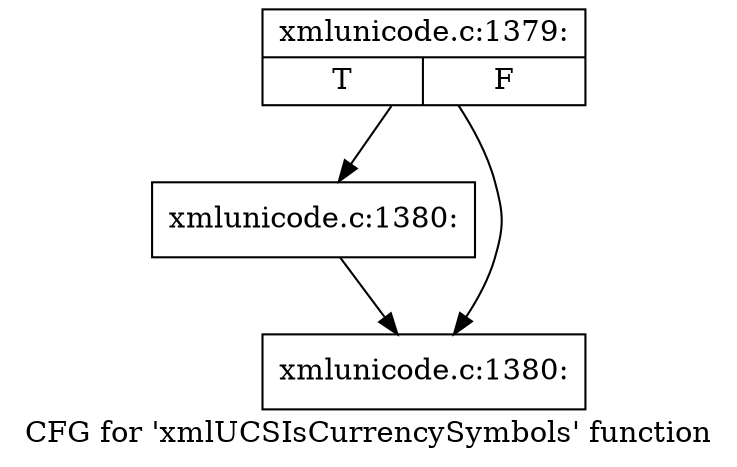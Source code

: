 digraph "CFG for 'xmlUCSIsCurrencySymbols' function" {
	label="CFG for 'xmlUCSIsCurrencySymbols' function";

	Node0x4e2c750 [shape=record,label="{xmlunicode.c:1379:|{<s0>T|<s1>F}}"];
	Node0x4e2c750 -> Node0x4e2bd40;
	Node0x4e2c750 -> Node0x4e2bbd0;
	Node0x4e2bd40 [shape=record,label="{xmlunicode.c:1380:}"];
	Node0x4e2bd40 -> Node0x4e2bbd0;
	Node0x4e2bbd0 [shape=record,label="{xmlunicode.c:1380:}"];
}
